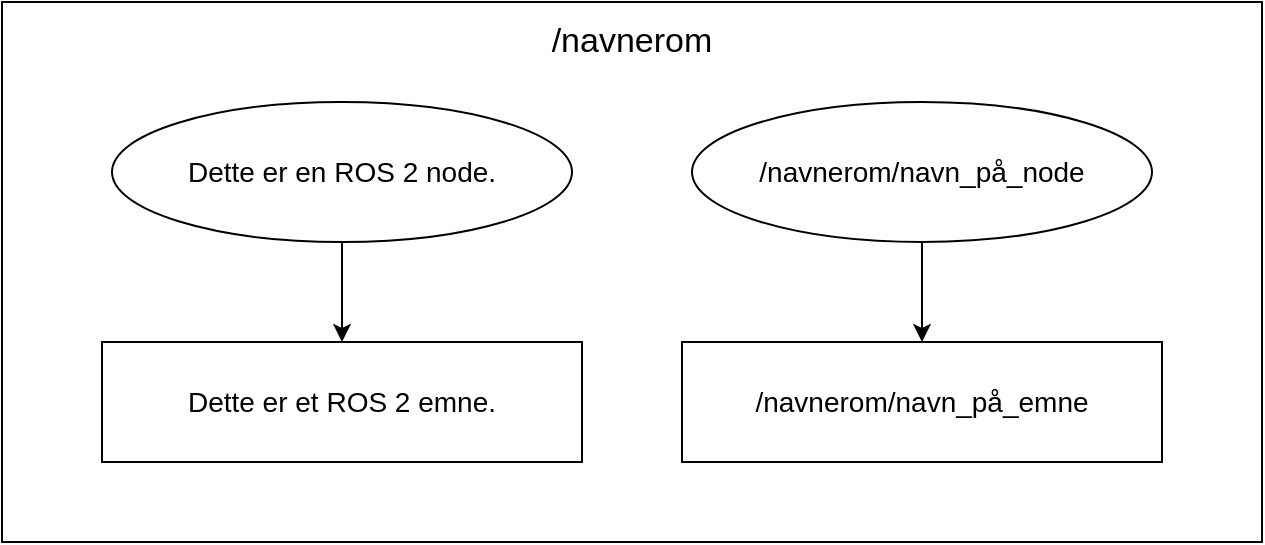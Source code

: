 <mxfile version="14.6.6" type="github">
  <diagram id="qhGSDQWRL4Qz9pdppNj5" name="Page-1">
    <mxGraphModel dx="1422" dy="723" grid="1" gridSize="10" guides="1" tooltips="1" connect="1" arrows="1" fold="1" page="1" pageScale="1" pageWidth="827" pageHeight="1169" math="0" shadow="0">
      <root>
        <mxCell id="0" />
        <mxCell id="1" parent="0" />
        <mxCell id="ByAIwC_Dsw05VIUeqNSV-8" value="&lt;div&gt;&lt;font style=&quot;font-size: 17px&quot;&gt;/navnerom&lt;/font&gt;&lt;/div&gt;&lt;div&gt;&lt;br&gt;&lt;/div&gt;&lt;div&gt;&lt;br&gt;&lt;/div&gt;&lt;div&gt;&lt;br&gt;&lt;/div&gt;&lt;div&gt;&lt;br&gt;&lt;/div&gt;&lt;div&gt;&lt;br&gt;&lt;/div&gt;&lt;div&gt;&lt;br&gt;&lt;/div&gt;&lt;div&gt;&lt;br&gt;&lt;/div&gt;&lt;div&gt;&lt;br&gt;&lt;/div&gt;&lt;div&gt;&lt;br&gt;&lt;/div&gt;&lt;div&gt;&lt;br&gt;&lt;/div&gt;&lt;div&gt;&lt;br&gt;&lt;/div&gt;&lt;div&gt;&lt;br&gt;&lt;/div&gt;&lt;div&gt;&lt;br&gt;&lt;/div&gt;&lt;div&gt;&lt;br&gt;&lt;/div&gt;&lt;div&gt;&lt;br&gt;&lt;/div&gt;&lt;div&gt;&lt;br&gt;&lt;/div&gt;" style="rounded=0;whiteSpace=wrap;html=1;" parent="1" vertex="1">
          <mxGeometry x="99" y="160" width="630" height="270" as="geometry" />
        </mxCell>
        <mxCell id="ByAIwC_Dsw05VIUeqNSV-7" value="" style="edgeStyle=orthogonalEdgeStyle;rounded=0;orthogonalLoop=1;jettySize=auto;html=1;" parent="1" source="ByAIwC_Dsw05VIUeqNSV-1" target="ByAIwC_Dsw05VIUeqNSV-3" edge="1">
          <mxGeometry relative="1" as="geometry" />
        </mxCell>
        <mxCell id="ByAIwC_Dsw05VIUeqNSV-1" value="&lt;div style=&quot;font-size: 14px&quot;&gt;Dette er en ROS 2 node.&lt;br&gt;&lt;/div&gt;" style="ellipse;whiteSpace=wrap;html=1;" parent="1" vertex="1">
          <mxGeometry x="154" y="210" width="230" height="70" as="geometry" />
        </mxCell>
        <mxCell id="ByAIwC_Dsw05VIUeqNSV-3" value="&lt;div style=&quot;font-size: 14px&quot;&gt;&lt;font style=&quot;font-size: 14px&quot;&gt;Dette er et ROS 2 emne.&lt;br&gt;&lt;/font&gt;&lt;/div&gt;" style="rounded=0;whiteSpace=wrap;html=1;" parent="1" vertex="1">
          <mxGeometry x="149" y="330" width="240" height="60" as="geometry" />
        </mxCell>
        <mxCell id="ByAIwC_Dsw05VIUeqNSV-6" value="" style="edgeStyle=orthogonalEdgeStyle;rounded=0;orthogonalLoop=1;jettySize=auto;html=1;" parent="1" source="ByAIwC_Dsw05VIUeqNSV-4" target="ByAIwC_Dsw05VIUeqNSV-5" edge="1">
          <mxGeometry relative="1" as="geometry" />
        </mxCell>
        <mxCell id="ByAIwC_Dsw05VIUeqNSV-4" value="&lt;font style=&quot;font-size: 14px&quot;&gt;/navnerom/navn_på_node&lt;/font&gt;" style="ellipse;whiteSpace=wrap;html=1;" parent="1" vertex="1">
          <mxGeometry x="444" y="210" width="230" height="70" as="geometry" />
        </mxCell>
        <mxCell id="ByAIwC_Dsw05VIUeqNSV-5" value="&lt;div style=&quot;font-size: 14px&quot;&gt;&lt;font style=&quot;font-size: 14px&quot;&gt;/navnerom/navn_på_emne&lt;/font&gt;&lt;/div&gt;" style="rounded=0;whiteSpace=wrap;html=1;" parent="1" vertex="1">
          <mxGeometry x="439" y="330" width="240" height="60" as="geometry" />
        </mxCell>
      </root>
    </mxGraphModel>
  </diagram>
</mxfile>
